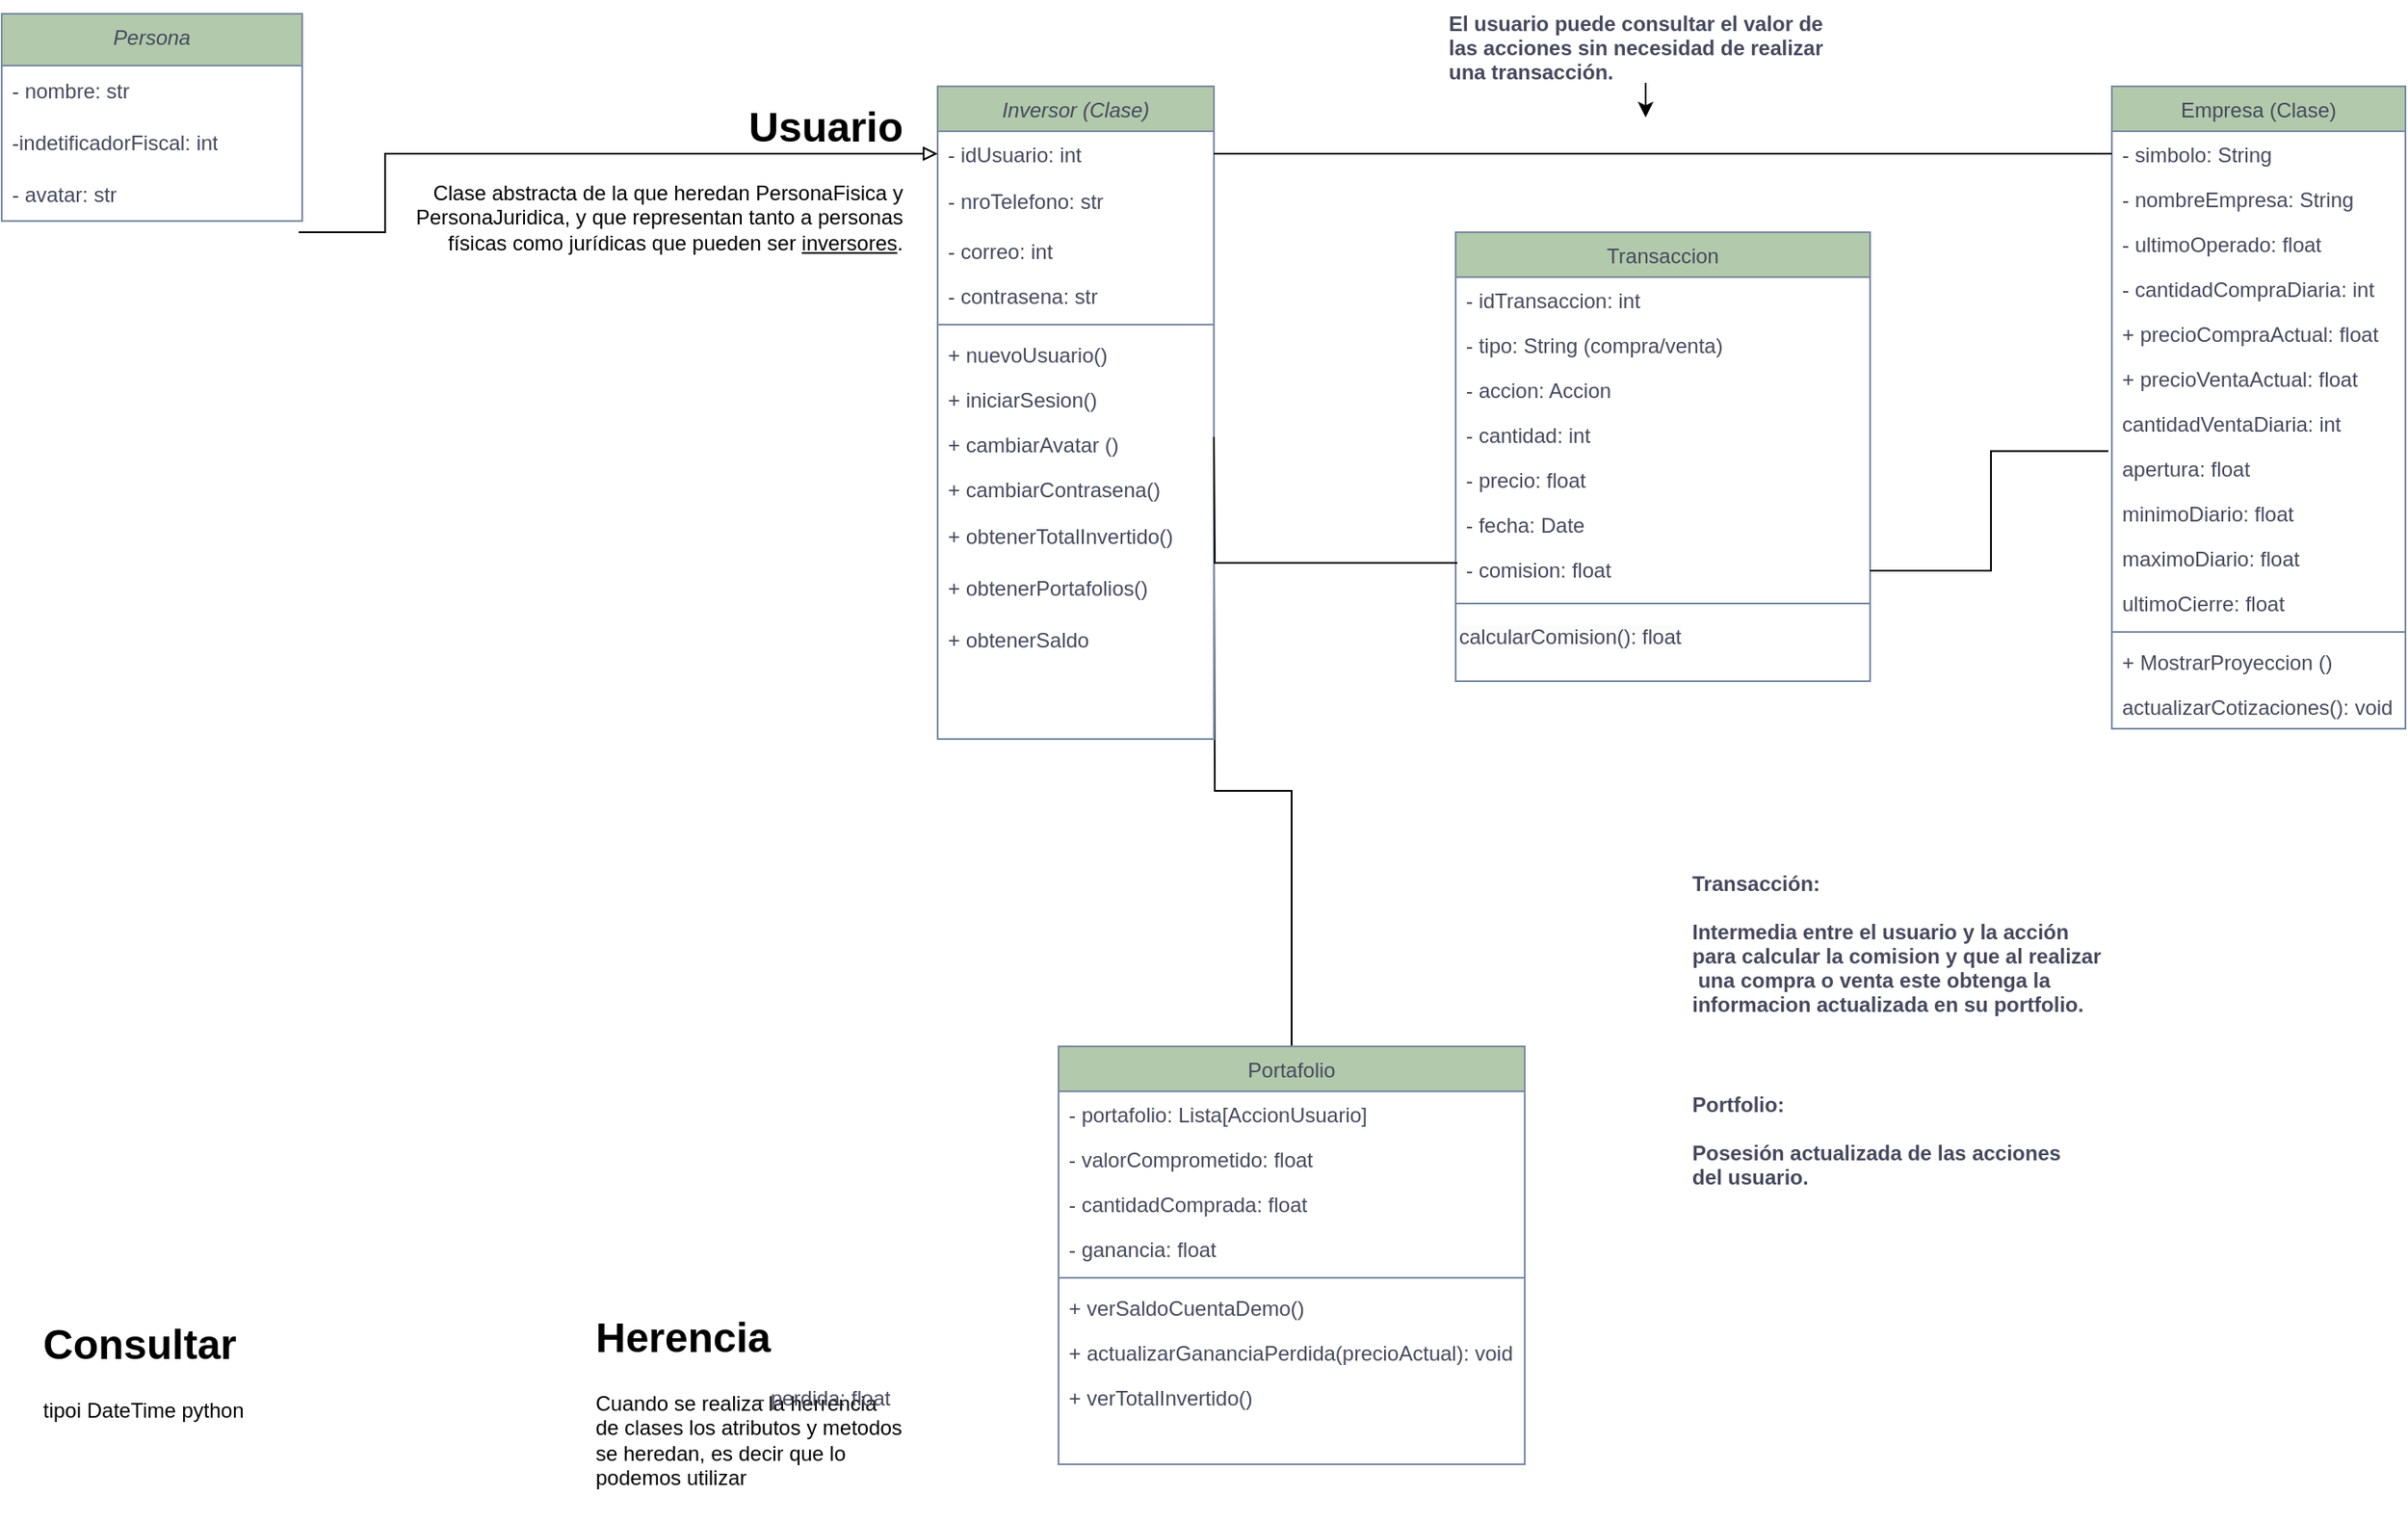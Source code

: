 <mxfile version="24.4.13" type="github">
  <diagram id="C5RBs43oDa-KdzZeNtuy" name="Page-1">
    <mxGraphModel dx="880" dy="444" grid="1" gridSize="10" guides="1" tooltips="1" connect="1" arrows="1" fold="1" page="1" pageScale="1" pageWidth="827" pageHeight="1169" math="0" shadow="0">
      <root>
        <mxCell id="WIyWlLk6GJQsqaUBKTNV-0" />
        <mxCell id="WIyWlLk6GJQsqaUBKTNV-1" parent="WIyWlLk6GJQsqaUBKTNV-0" />
        <mxCell id="mTbjINKqypKUPINs6Hyn-122" style="edgeStyle=orthogonalEdgeStyle;rounded=0;orthogonalLoop=1;jettySize=auto;html=1;entryX=1;entryY=0.5;entryDx=0;entryDy=0;endArrow=none;endFill=0;" parent="WIyWlLk6GJQsqaUBKTNV-1" source="mTbjINKqypKUPINs6Hyn-123" edge="1">
          <mxGeometry relative="1" as="geometry">
            <mxPoint x="730" y="321" as="targetPoint" />
          </mxGeometry>
        </mxCell>
        <mxCell id="mTbjINKqypKUPINs6Hyn-123" value="Portafolio" style="swimlane;fontStyle=0;align=center;verticalAlign=top;childLayout=stackLayout;horizontal=1;startSize=26;horizontalStack=0;resizeParent=1;resizeLast=0;collapsible=1;marginBottom=0;rounded=0;shadow=0;strokeWidth=1;labelBackgroundColor=none;fillColor=#B2C9AB;strokeColor=#788AA3;fontColor=#46495D;" parent="WIyWlLk6GJQsqaUBKTNV-1" vertex="1">
          <mxGeometry x="640" y="618" width="270" height="242" as="geometry">
            <mxRectangle x="340" y="380" width="170" height="26" as="alternateBounds" />
          </mxGeometry>
        </mxCell>
        <mxCell id="mTbjINKqypKUPINs6Hyn-124" value="- portafolio: Lista[AccionUsuario]" style="text;align=left;verticalAlign=top;spacingLeft=4;spacingRight=4;overflow=hidden;rotatable=0;points=[[0,0.5],[1,0.5]];portConstraint=eastwest;labelBackgroundColor=none;fontColor=#46495D;" parent="mTbjINKqypKUPINs6Hyn-123" vertex="1">
          <mxGeometry y="26" width="270" height="26" as="geometry" />
        </mxCell>
        <mxCell id="mTbjINKqypKUPINs6Hyn-125" value="- valorComprometido: float" style="text;align=left;verticalAlign=top;spacingLeft=4;spacingRight=4;overflow=hidden;rotatable=0;points=[[0,0.5],[1,0.5]];portConstraint=eastwest;labelBackgroundColor=none;fontColor=#46495D;" parent="mTbjINKqypKUPINs6Hyn-123" vertex="1">
          <mxGeometry y="52" width="270" height="26" as="geometry" />
        </mxCell>
        <mxCell id="mTbjINKqypKUPINs6Hyn-126" value="- cantidadComprada: float" style="text;align=left;verticalAlign=top;spacingLeft=4;spacingRight=4;overflow=hidden;rotatable=0;points=[[0,0.5],[1,0.5]];portConstraint=eastwest;labelBackgroundColor=none;fontColor=#46495D;" parent="mTbjINKqypKUPINs6Hyn-123" vertex="1">
          <mxGeometry y="78" width="270" height="26" as="geometry" />
        </mxCell>
        <mxCell id="mTbjINKqypKUPINs6Hyn-127" value="- ganancia: float" style="text;align=left;verticalAlign=top;spacingLeft=4;spacingRight=4;overflow=hidden;rotatable=0;points=[[0,0.5],[1,0.5]];portConstraint=eastwest;labelBackgroundColor=none;fontColor=#46495D;" parent="mTbjINKqypKUPINs6Hyn-123" vertex="1">
          <mxGeometry y="104" width="270" height="26" as="geometry" />
        </mxCell>
        <mxCell id="mTbjINKqypKUPINs6Hyn-129" value="" style="line;html=1;strokeWidth=1;align=left;verticalAlign=middle;spacingTop=-1;spacingLeft=3;spacingRight=3;rotatable=0;labelPosition=right;points=[];portConstraint=eastwest;labelBackgroundColor=none;fillColor=#B2C9AB;strokeColor=#788AA3;fontColor=#46495D;" parent="mTbjINKqypKUPINs6Hyn-123" vertex="1">
          <mxGeometry y="130" width="270" height="8" as="geometry" />
        </mxCell>
        <mxCell id="mTbjINKqypKUPINs6Hyn-130" value="+ verSaldoCuentaDemo()" style="text;align=left;verticalAlign=top;spacingLeft=4;spacingRight=4;overflow=hidden;rotatable=0;points=[[0,0.5],[1,0.5]];portConstraint=eastwest;labelBackgroundColor=none;fontColor=#46495D;" parent="mTbjINKqypKUPINs6Hyn-123" vertex="1">
          <mxGeometry y="138" width="270" height="26" as="geometry" />
        </mxCell>
        <mxCell id="mTbjINKqypKUPINs6Hyn-131" value="+ actualizarGananciaPerdida(precioActual): void" style="text;align=left;verticalAlign=top;spacingLeft=4;spacingRight=4;overflow=hidden;rotatable=0;points=[[0,0.5],[1,0.5]];portConstraint=eastwest;labelBackgroundColor=none;fontColor=#46495D;" parent="mTbjINKqypKUPINs6Hyn-123" vertex="1">
          <mxGeometry y="164" width="270" height="26" as="geometry" />
        </mxCell>
        <mxCell id="mTbjINKqypKUPINs6Hyn-132" value="+ verTotalInvertido()" style="text;align=left;verticalAlign=top;spacingLeft=4;spacingRight=4;overflow=hidden;rotatable=0;points=[[0,0.5],[1,0.5]];portConstraint=eastwest;labelBackgroundColor=none;fontColor=#46495D;" parent="mTbjINKqypKUPINs6Hyn-123" vertex="1">
          <mxGeometry y="190" width="270" height="26" as="geometry" />
        </mxCell>
        <mxCell id="mTbjINKqypKUPINs6Hyn-133" value="Empresa (Clase)" style="swimlane;fontStyle=0;align=center;verticalAlign=top;childLayout=stackLayout;horizontal=1;startSize=26;horizontalStack=0;resizeParent=1;resizeLast=0;collapsible=1;marginBottom=0;rounded=0;shadow=0;strokeWidth=1;labelBackgroundColor=none;fillColor=#B2C9AB;strokeColor=#788AA3;fontColor=#46495D;" parent="WIyWlLk6GJQsqaUBKTNV-1" vertex="1">
          <mxGeometry x="1250" y="62" width="170" height="372" as="geometry">
            <mxRectangle x="550" y="140" width="160" height="26" as="alternateBounds" />
          </mxGeometry>
        </mxCell>
        <mxCell id="mTbjINKqypKUPINs6Hyn-134" value="- simbolo: String" style="text;align=left;verticalAlign=top;spacingLeft=4;spacingRight=4;overflow=hidden;rotatable=0;points=[[0,0.5],[1,0.5]];portConstraint=eastwest;labelBackgroundColor=none;fontColor=#46495D;" parent="mTbjINKqypKUPINs6Hyn-133" vertex="1">
          <mxGeometry y="26" width="170" height="26" as="geometry" />
        </mxCell>
        <mxCell id="mTbjINKqypKUPINs6Hyn-135" value="- nombreEmpresa: String" style="text;align=left;verticalAlign=top;spacingLeft=4;spacingRight=4;overflow=hidden;rotatable=0;points=[[0,0.5],[1,0.5]];portConstraint=eastwest;rounded=0;shadow=0;html=0;labelBackgroundColor=none;fontColor=#46495D;" parent="mTbjINKqypKUPINs6Hyn-133" vertex="1">
          <mxGeometry y="52" width="170" height="26" as="geometry" />
        </mxCell>
        <mxCell id="mTbjINKqypKUPINs6Hyn-136" value="- ultimoOperado: float" style="text;align=left;verticalAlign=top;spacingLeft=4;spacingRight=4;overflow=hidden;rotatable=0;points=[[0,0.5],[1,0.5]];portConstraint=eastwest;rounded=0;shadow=0;html=0;labelBackgroundColor=none;fontColor=#46495D;" parent="mTbjINKqypKUPINs6Hyn-133" vertex="1">
          <mxGeometry y="78" width="170" height="26" as="geometry" />
        </mxCell>
        <mxCell id="mTbjINKqypKUPINs6Hyn-137" value="- cantidadCompraDiaria: int" style="text;align=left;verticalAlign=top;spacingLeft=4;spacingRight=4;overflow=hidden;rotatable=0;points=[[0,0.5],[1,0.5]];portConstraint=eastwest;rounded=0;shadow=0;html=0;labelBackgroundColor=none;fontColor=#46495D;" parent="mTbjINKqypKUPINs6Hyn-133" vertex="1">
          <mxGeometry y="104" width="170" height="26" as="geometry" />
        </mxCell>
        <mxCell id="mTbjINKqypKUPINs6Hyn-138" value="+ precioCompraActual: float" style="text;align=left;verticalAlign=top;spacingLeft=4;spacingRight=4;overflow=hidden;rotatable=0;points=[[0,0.5],[1,0.5]];portConstraint=eastwest;rounded=0;shadow=0;html=0;labelBackgroundColor=none;fontColor=#46495D;" parent="mTbjINKqypKUPINs6Hyn-133" vertex="1">
          <mxGeometry y="130" width="170" height="26" as="geometry" />
        </mxCell>
        <mxCell id="mTbjINKqypKUPINs6Hyn-139" value="+ precioVentaActual: float" style="text;align=left;verticalAlign=top;spacingLeft=4;spacingRight=4;overflow=hidden;rotatable=0;points=[[0,0.5],[1,0.5]];portConstraint=eastwest;rounded=0;shadow=0;html=0;labelBackgroundColor=none;fontColor=#46495D;" parent="mTbjINKqypKUPINs6Hyn-133" vertex="1">
          <mxGeometry y="156" width="170" height="26" as="geometry" />
        </mxCell>
        <mxCell id="mTbjINKqypKUPINs6Hyn-140" value="cantidadVentaDiaria: int" style="text;align=left;verticalAlign=top;spacingLeft=4;spacingRight=4;overflow=hidden;rotatable=0;points=[[0,0.5],[1,0.5]];portConstraint=eastwest;rounded=0;shadow=0;html=0;labelBackgroundColor=none;fontColor=#46495D;" parent="mTbjINKqypKUPINs6Hyn-133" vertex="1">
          <mxGeometry y="182" width="170" height="26" as="geometry" />
        </mxCell>
        <mxCell id="mTbjINKqypKUPINs6Hyn-141" value="apertura: float" style="text;align=left;verticalAlign=top;spacingLeft=4;spacingRight=4;overflow=hidden;rotatable=0;points=[[0,0.5],[1,0.5]];portConstraint=eastwest;rounded=0;shadow=0;html=0;labelBackgroundColor=none;fontColor=#46495D;" parent="mTbjINKqypKUPINs6Hyn-133" vertex="1">
          <mxGeometry y="208" width="170" height="26" as="geometry" />
        </mxCell>
        <mxCell id="mTbjINKqypKUPINs6Hyn-142" value="minimoDiario: float" style="text;align=left;verticalAlign=top;spacingLeft=4;spacingRight=4;overflow=hidden;rotatable=0;points=[[0,0.5],[1,0.5]];portConstraint=eastwest;rounded=0;shadow=0;html=0;labelBackgroundColor=none;fontColor=#46495D;" parent="mTbjINKqypKUPINs6Hyn-133" vertex="1">
          <mxGeometry y="234" width="170" height="26" as="geometry" />
        </mxCell>
        <mxCell id="mTbjINKqypKUPINs6Hyn-143" value="maximoDiario: float" style="text;align=left;verticalAlign=top;spacingLeft=4;spacingRight=4;overflow=hidden;rotatable=0;points=[[0,0.5],[1,0.5]];portConstraint=eastwest;rounded=0;shadow=0;html=0;labelBackgroundColor=none;fontColor=#46495D;" parent="mTbjINKqypKUPINs6Hyn-133" vertex="1">
          <mxGeometry y="260" width="170" height="26" as="geometry" />
        </mxCell>
        <mxCell id="mTbjINKqypKUPINs6Hyn-144" value="ultimoCierre: float" style="text;align=left;verticalAlign=top;spacingLeft=4;spacingRight=4;overflow=hidden;rotatable=0;points=[[0,0.5],[1,0.5]];portConstraint=eastwest;rounded=0;shadow=0;html=0;labelBackgroundColor=none;fontColor=#46495D;" parent="mTbjINKqypKUPINs6Hyn-133" vertex="1">
          <mxGeometry y="286" width="170" height="26" as="geometry" />
        </mxCell>
        <mxCell id="mTbjINKqypKUPINs6Hyn-145" value="" style="line;html=1;strokeWidth=1;align=left;verticalAlign=middle;spacingTop=-1;spacingLeft=3;spacingRight=3;rotatable=0;labelPosition=right;points=[];portConstraint=eastwest;labelBackgroundColor=none;fillColor=#B2C9AB;strokeColor=#788AA3;fontColor=#46495D;" parent="mTbjINKqypKUPINs6Hyn-133" vertex="1">
          <mxGeometry y="312" width="170" height="8" as="geometry" />
        </mxCell>
        <mxCell id="mTbjINKqypKUPINs6Hyn-146" value="+ MostrarProyeccion ()" style="text;align=left;verticalAlign=top;spacingLeft=4;spacingRight=4;overflow=hidden;rotatable=0;points=[[0,0.5],[1,0.5]];portConstraint=eastwest;labelBackgroundColor=none;fontColor=#46495D;" parent="mTbjINKqypKUPINs6Hyn-133" vertex="1">
          <mxGeometry y="320" width="170" height="26" as="geometry" />
        </mxCell>
        <mxCell id="mTbjINKqypKUPINs6Hyn-147" value="actualizarCotizaciones(): void" style="text;align=left;verticalAlign=top;spacingLeft=4;spacingRight=4;overflow=hidden;rotatable=0;points=[[0,0.5],[1,0.5]];portConstraint=eastwest;labelBackgroundColor=none;fontColor=#46495D;" parent="mTbjINKqypKUPINs6Hyn-133" vertex="1">
          <mxGeometry y="346" width="170" height="26" as="geometry" />
        </mxCell>
        <mxCell id="mTbjINKqypKUPINs6Hyn-148" value="Transaccion" style="swimlane;fontStyle=0;align=center;verticalAlign=top;childLayout=stackLayout;horizontal=1;startSize=26;horizontalStack=0;resizeParent=1;resizeLast=0;collapsible=1;marginBottom=0;rounded=0;shadow=0;strokeWidth=1;labelBackgroundColor=none;fillColor=#B2C9AB;strokeColor=#788AA3;fontColor=#46495D;" parent="WIyWlLk6GJQsqaUBKTNV-1" vertex="1">
          <mxGeometry x="870" y="146.5" width="240" height="260" as="geometry">
            <mxRectangle x="340" y="380" width="170" height="26" as="alternateBounds" />
          </mxGeometry>
        </mxCell>
        <mxCell id="YXhiLBMvyIJzazphp1n1-17" value="- idTransaccion: int" style="text;align=left;verticalAlign=top;spacingLeft=4;spacingRight=4;overflow=hidden;rotatable=0;points=[[0,0.5],[1,0.5]];portConstraint=eastwest;rounded=0;shadow=0;html=0;labelBackgroundColor=none;fontColor=#46495D;" parent="mTbjINKqypKUPINs6Hyn-148" vertex="1">
          <mxGeometry y="26" width="240" height="26" as="geometry" />
        </mxCell>
        <mxCell id="YXhiLBMvyIJzazphp1n1-18" value="- tipo: String (compra/venta)" style="text;align=left;verticalAlign=top;spacingLeft=4;spacingRight=4;overflow=hidden;rotatable=0;points=[[0,0.5],[1,0.5]];portConstraint=eastwest;rounded=0;shadow=0;html=0;labelBackgroundColor=none;fontColor=#46495D;" parent="mTbjINKqypKUPINs6Hyn-148" vertex="1">
          <mxGeometry y="52" width="240" height="26" as="geometry" />
        </mxCell>
        <mxCell id="YXhiLBMvyIJzazphp1n1-19" value="- accion: Accion" style="text;align=left;verticalAlign=top;spacingLeft=4;spacingRight=4;overflow=hidden;rotatable=0;points=[[0,0.5],[1,0.5]];portConstraint=eastwest;rounded=0;shadow=0;html=0;labelBackgroundColor=none;fontColor=#46495D;" parent="mTbjINKqypKUPINs6Hyn-148" vertex="1">
          <mxGeometry y="78" width="240" height="26" as="geometry" />
        </mxCell>
        <mxCell id="YXhiLBMvyIJzazphp1n1-20" value="- cantidad: int" style="text;align=left;verticalAlign=top;spacingLeft=4;spacingRight=4;overflow=hidden;rotatable=0;points=[[0,0.5],[1,0.5]];portConstraint=eastwest;rounded=0;shadow=0;html=0;labelBackgroundColor=none;fontColor=#46495D;" parent="mTbjINKqypKUPINs6Hyn-148" vertex="1">
          <mxGeometry y="104" width="240" height="26" as="geometry" />
        </mxCell>
        <mxCell id="YXhiLBMvyIJzazphp1n1-21" value="- precio: float" style="text;align=left;verticalAlign=top;spacingLeft=4;spacingRight=4;overflow=hidden;rotatable=0;points=[[0,0.5],[1,0.5]];portConstraint=eastwest;rounded=0;shadow=0;html=0;labelBackgroundColor=none;fontColor=#46495D;" parent="mTbjINKqypKUPINs6Hyn-148" vertex="1">
          <mxGeometry y="130" width="240" height="26" as="geometry" />
        </mxCell>
        <mxCell id="YXhiLBMvyIJzazphp1n1-22" value="- fecha: Date" style="text;align=left;verticalAlign=top;spacingLeft=4;spacingRight=4;overflow=hidden;rotatable=0;points=[[0,0.5],[1,0.5]];portConstraint=eastwest;rounded=0;shadow=0;html=0;labelBackgroundColor=none;fontColor=#46495D;" parent="mTbjINKqypKUPINs6Hyn-148" vertex="1">
          <mxGeometry y="156" width="240" height="26" as="geometry" />
        </mxCell>
        <mxCell id="mTbjINKqypKUPINs6Hyn-151" value="- comision: float" style="text;align=left;verticalAlign=top;spacingLeft=4;spacingRight=4;overflow=hidden;rotatable=0;points=[[0,0.5],[1,0.5]];portConstraint=eastwest;labelBackgroundColor=none;fontColor=#46495D;" parent="mTbjINKqypKUPINs6Hyn-148" vertex="1">
          <mxGeometry y="182" width="240" height="28" as="geometry" />
        </mxCell>
        <mxCell id="mTbjINKqypKUPINs6Hyn-152" value="" style="line;html=1;strokeWidth=1;align=left;verticalAlign=middle;spacingTop=-1;spacingLeft=3;spacingRight=3;rotatable=0;labelPosition=right;points=[];portConstraint=eastwest;labelBackgroundColor=none;fillColor=#B2C9AB;strokeColor=#788AA3;fontColor=#46495D;" parent="mTbjINKqypKUPINs6Hyn-148" vertex="1">
          <mxGeometry y="210" width="240" height="10" as="geometry" />
        </mxCell>
        <mxCell id="mTbjINKqypKUPINs6Hyn-153" value="&lt;span style=&quot;color: rgb(70, 73, 93); font-family: Helvetica; font-size: 12px; font-style: normal; font-variant-ligatures: normal; font-variant-caps: normal; font-weight: 400; letter-spacing: normal; orphans: 2; text-align: left; text-indent: 0px; text-transform: none; widows: 2; word-spacing: 0px; -webkit-text-stroke-width: 0px; white-space: nowrap; background-color: rgb(251, 251, 251); text-decoration-thickness: initial; text-decoration-style: initial; text-decoration-color: initial; display: inline !important; float: none;&quot;&gt;calcularComision(): float&lt;/span&gt;" style="text;whiteSpace=wrap;html=1;" parent="mTbjINKqypKUPINs6Hyn-148" vertex="1">
          <mxGeometry y="220" width="240" height="40" as="geometry" />
        </mxCell>
        <mxCell id="mTbjINKqypKUPINs6Hyn-154" value="Inversor (Clase)" style="swimlane;fontStyle=2;align=center;verticalAlign=top;childLayout=stackLayout;horizontal=1;startSize=26;horizontalStack=0;resizeParent=1;resizeLast=0;collapsible=1;marginBottom=0;rounded=0;shadow=0;strokeWidth=1;fillColor=#B2C9AB;strokeColor=#788AA3;labelBackgroundColor=none;fontColor=#46495D;" parent="WIyWlLk6GJQsqaUBKTNV-1" vertex="1">
          <mxGeometry x="570" y="62" width="160" height="378" as="geometry">
            <mxRectangle x="230" y="140" width="160" height="26" as="alternateBounds" />
          </mxGeometry>
        </mxCell>
        <mxCell id="mTbjINKqypKUPINs6Hyn-155" value="- idUsuario: int" style="text;align=left;verticalAlign=top;spacingLeft=4;spacingRight=4;overflow=hidden;rotatable=0;points=[[0,0.5],[1,0.5]];portConstraint=eastwest;labelBackgroundColor=none;fontColor=#46495D;" parent="mTbjINKqypKUPINs6Hyn-154" vertex="1">
          <mxGeometry y="26" width="160" height="26" as="geometry" />
        </mxCell>
        <mxCell id="O21Rg3iqXLTgUqLZNzkE-18" value="- nroTelefono: str" style="text;strokeColor=none;fillColor=none;align=left;verticalAlign=middle;spacingLeft=4;spacingRight=4;overflow=hidden;points=[[0,0.5],[1,0.5]];portConstraint=eastwest;rotatable=0;whiteSpace=wrap;html=1;fontFamily=Helvetica;fontSize=12;fontColor=#46495D;fontStyle=0;labelBackgroundColor=none;" parent="mTbjINKqypKUPINs6Hyn-154" vertex="1">
          <mxGeometry y="52" width="160" height="30" as="geometry" />
        </mxCell>
        <mxCell id="mTbjINKqypKUPINs6Hyn-162" value="- correo: int" style="text;align=left;verticalAlign=top;spacingLeft=4;spacingRight=4;overflow=hidden;rotatable=0;points=[[0,0.5],[1,0.5]];portConstraint=eastwest;rounded=0;shadow=0;html=0;labelBackgroundColor=none;fontColor=#46495D;" parent="mTbjINKqypKUPINs6Hyn-154" vertex="1">
          <mxGeometry y="82" width="160" height="26" as="geometry" />
        </mxCell>
        <mxCell id="mTbjINKqypKUPINs6Hyn-164" value="- contrasena: str" style="text;align=left;verticalAlign=top;spacingLeft=4;spacingRight=4;overflow=hidden;rotatable=0;points=[[0,0.5],[1,0.5]];portConstraint=eastwest;rounded=0;shadow=0;html=0;labelBackgroundColor=none;fontColor=#46495D;" parent="mTbjINKqypKUPINs6Hyn-154" vertex="1">
          <mxGeometry y="108" width="160" height="26" as="geometry" />
        </mxCell>
        <mxCell id="mTbjINKqypKUPINs6Hyn-165" value="" style="line;html=1;strokeWidth=1;align=left;verticalAlign=middle;spacingTop=-1;spacingLeft=3;spacingRight=3;rotatable=0;labelPosition=right;points=[];portConstraint=eastwest;labelBackgroundColor=none;fillColor=#B2C9AB;strokeColor=#788AA3;fontColor=#46495D;" parent="mTbjINKqypKUPINs6Hyn-154" vertex="1">
          <mxGeometry y="134" width="160" height="8" as="geometry" />
        </mxCell>
        <mxCell id="mTbjINKqypKUPINs6Hyn-166" value="+ nuevoUsuario()" style="text;align=left;verticalAlign=top;spacingLeft=4;spacingRight=4;overflow=hidden;rotatable=0;points=[[0,0.5],[1,0.5]];portConstraint=eastwest;labelBackgroundColor=none;fontColor=#46495D;" parent="mTbjINKqypKUPINs6Hyn-154" vertex="1">
          <mxGeometry y="142" width="160" height="26" as="geometry" />
        </mxCell>
        <mxCell id="mTbjINKqypKUPINs6Hyn-167" value="+ iniciarSesion()" style="text;align=left;verticalAlign=top;spacingLeft=4;spacingRight=4;overflow=hidden;rotatable=0;points=[[0,0.5],[1,0.5]];portConstraint=eastwest;labelBackgroundColor=none;fontColor=#46495D;" parent="mTbjINKqypKUPINs6Hyn-154" vertex="1">
          <mxGeometry y="168" width="160" height="26" as="geometry" />
        </mxCell>
        <mxCell id="mTbjINKqypKUPINs6Hyn-168" value="+ cambiarAvatar ()" style="text;align=left;verticalAlign=top;spacingLeft=4;spacingRight=4;overflow=hidden;rotatable=0;points=[[0,0.5],[1,0.5]];portConstraint=eastwest;labelBackgroundColor=none;fontColor=#46495D;" parent="mTbjINKqypKUPINs6Hyn-154" vertex="1">
          <mxGeometry y="194" width="160" height="26" as="geometry" />
        </mxCell>
        <mxCell id="mTbjINKqypKUPINs6Hyn-169" value="+ cambiarContrasena()" style="text;align=left;verticalAlign=top;spacingLeft=4;spacingRight=4;overflow=hidden;rotatable=0;points=[[0,0.5],[1,0.5]];portConstraint=eastwest;labelBackgroundColor=none;fontColor=#46495D;" parent="mTbjINKqypKUPINs6Hyn-154" vertex="1">
          <mxGeometry y="220" width="160" height="26" as="geometry" />
        </mxCell>
        <mxCell id="t89FGCKtv_TSO_w-eXg2-5" value="+ obtenerTotalInvertido()" style="text;strokeColor=none;fillColor=none;align=left;verticalAlign=middle;spacingLeft=4;spacingRight=4;overflow=hidden;points=[[0,0.5],[1,0.5]];portConstraint=eastwest;rotatable=0;whiteSpace=wrap;html=1;fontFamily=Helvetica;fontSize=12;fontColor=#46495D;fontStyle=0;labelBackgroundColor=none;" parent="mTbjINKqypKUPINs6Hyn-154" vertex="1">
          <mxGeometry y="246" width="160" height="30" as="geometry" />
        </mxCell>
        <mxCell id="t89FGCKtv_TSO_w-eXg2-4" value="+ obtenerPortafolios()" style="text;strokeColor=none;fillColor=none;align=left;verticalAlign=middle;spacingLeft=4;spacingRight=4;overflow=hidden;points=[[0,0.5],[1,0.5]];portConstraint=eastwest;rotatable=0;whiteSpace=wrap;html=1;fontFamily=Helvetica;fontSize=12;fontColor=#46495D;fontStyle=0;labelBackgroundColor=none;" parent="mTbjINKqypKUPINs6Hyn-154" vertex="1">
          <mxGeometry y="276" width="160" height="30" as="geometry" />
        </mxCell>
        <mxCell id="t89FGCKtv_TSO_w-eXg2-3" value="+ obtenerSaldo" style="text;strokeColor=none;fillColor=none;align=left;verticalAlign=middle;spacingLeft=4;spacingRight=4;overflow=hidden;points=[[0,0.5],[1,0.5]];portConstraint=eastwest;rotatable=0;whiteSpace=wrap;html=1;fontFamily=Helvetica;fontSize=12;fontColor=#46495D;fontStyle=0;labelBackgroundColor=none;" parent="mTbjINKqypKUPINs6Hyn-154" vertex="1">
          <mxGeometry y="306" width="160" height="30" as="geometry" />
        </mxCell>
        <mxCell id="mTbjINKqypKUPINs6Hyn-239" style="edgeStyle=orthogonalEdgeStyle;rounded=0;orthogonalLoop=1;jettySize=auto;html=1;exitX=1;exitY=0.5;exitDx=0;exitDy=0;entryX=0.004;entryY=0.339;entryDx=0;entryDy=0;entryPerimeter=0;endArrow=none;endFill=0;" parent="WIyWlLk6GJQsqaUBKTNV-1" target="mTbjINKqypKUPINs6Hyn-151" edge="1">
          <mxGeometry relative="1" as="geometry">
            <mxPoint x="730.0" y="265" as="sourcePoint" />
          </mxGeometry>
        </mxCell>
        <mxCell id="mTbjINKqypKUPINs6Hyn-240" style="edgeStyle=orthogonalEdgeStyle;rounded=0;orthogonalLoop=1;jettySize=auto;html=1;entryX=-0.012;entryY=0.126;entryDx=0;entryDy=0;entryPerimeter=0;endArrow=none;endFill=0;" parent="WIyWlLk6GJQsqaUBKTNV-1" source="mTbjINKqypKUPINs6Hyn-151" target="mTbjINKqypKUPINs6Hyn-141" edge="1">
          <mxGeometry relative="1" as="geometry" />
        </mxCell>
        <mxCell id="mTbjINKqypKUPINs6Hyn-253" value="Transacción:&#xa;&#xa;Intermedia entre el usuario y la acción&#xa;para calcular la comision y que al realizar&#xa; una compra o venta este obtenga la &#xa;informacion actualizada en su portfolio." style="text;align=left;verticalAlign=top;spacingLeft=4;spacingRight=4;overflow=hidden;rotatable=0;points=[[0,0.5],[1,0.5]];portConstraint=eastwest;labelBackgroundColor=none;fontColor=#46495D;fontStyle=1" parent="WIyWlLk6GJQsqaUBKTNV-1" vertex="1">
          <mxGeometry x="1001" y="510" width="269" height="128" as="geometry" />
        </mxCell>
        <mxCell id="mTbjINKqypKUPINs6Hyn-254" value="Portfolio:&#xa;&#xa;Posesión actualizada de las acciones&#xa;del usuario." style="text;align=left;verticalAlign=top;spacingLeft=4;spacingRight=4;overflow=hidden;rotatable=0;points=[[0,0.5],[1,0.5]];portConstraint=eastwest;labelBackgroundColor=none;fontColor=#46495D;fontStyle=1" parent="WIyWlLk6GJQsqaUBKTNV-1" vertex="1">
          <mxGeometry x="1001" y="638" width="259" height="128" as="geometry" />
        </mxCell>
        <mxCell id="mTbjINKqypKUPINs6Hyn-255" style="edgeStyle=orthogonalEdgeStyle;rounded=0;orthogonalLoop=1;jettySize=auto;html=1;exitX=1;exitY=0.5;exitDx=0;exitDy=0;entryX=0;entryY=0.5;entryDx=0;entryDy=0;endArrow=block;endFill=0;" parent="WIyWlLk6GJQsqaUBKTNV-1" target="mTbjINKqypKUPINs6Hyn-155" edge="1">
          <mxGeometry relative="1" as="geometry">
            <Array as="points">
              <mxPoint x="250" y="146" />
              <mxPoint x="250" y="101" />
            </Array>
            <mxPoint x="200" y="146.5" as="sourcePoint" />
          </mxGeometry>
        </mxCell>
        <mxCell id="mTbjINKqypKUPINs6Hyn-256" style="edgeStyle=orthogonalEdgeStyle;rounded=0;orthogonalLoop=1;jettySize=auto;html=1;exitX=1;exitY=0.5;exitDx=0;exitDy=0;endArrow=none;endFill=0;" parent="WIyWlLk6GJQsqaUBKTNV-1" source="mTbjINKqypKUPINs6Hyn-155" target="mTbjINKqypKUPINs6Hyn-134" edge="1">
          <mxGeometry relative="1" as="geometry" />
        </mxCell>
        <mxCell id="mTbjINKqypKUPINs6Hyn-258" style="edgeStyle=orthogonalEdgeStyle;rounded=0;orthogonalLoop=1;jettySize=auto;html=1;" parent="WIyWlLk6GJQsqaUBKTNV-1" edge="1">
          <mxGeometry relative="1" as="geometry">
            <mxPoint x="980" y="80" as="targetPoint" />
            <mxPoint x="980" y="60" as="sourcePoint" />
          </mxGeometry>
        </mxCell>
        <mxCell id="mTbjINKqypKUPINs6Hyn-257" value="El usuario puede consultar el valor de&#xa;las acciones sin necesidad de realizar&#xa;una transacción." style="text;align=left;verticalAlign=top;spacingLeft=4;spacingRight=4;overflow=hidden;rotatable=0;points=[[0,0.5],[1,0.5]];portConstraint=eastwest;labelBackgroundColor=none;fontColor=#46495D;fontStyle=1" parent="WIyWlLk6GJQsqaUBKTNV-1" vertex="1">
          <mxGeometry x="860" y="12" width="240" height="50" as="geometry" />
        </mxCell>
        <mxCell id="O21Rg3iqXLTgUqLZNzkE-0" value="Persona" style="swimlane;fontStyle=2;childLayout=stackLayout;horizontal=1;startSize=30;horizontalStack=0;resizeParent=1;resizeParentMax=0;resizeLast=0;collapsible=1;marginBottom=0;whiteSpace=wrap;html=1;fillColor=#B2C9AB;strokeColor=#788AA3;fontColor=#46495D;rounded=0;shadow=0;strokeWidth=1;align=center;verticalAlign=top;fontFamily=Helvetica;fontSize=12;labelBackgroundColor=none;" parent="WIyWlLk6GJQsqaUBKTNV-1" vertex="1">
          <mxGeometry x="28" y="20" width="174" height="120" as="geometry" />
        </mxCell>
        <mxCell id="O21Rg3iqXLTgUqLZNzkE-2" value="- nombre: str" style="text;strokeColor=none;fillColor=none;align=left;verticalAlign=middle;spacingLeft=4;spacingRight=4;overflow=hidden;points=[[0,0.5],[1,0.5]];portConstraint=eastwest;rotatable=0;whiteSpace=wrap;html=1;fontFamily=Helvetica;fontSize=12;fontColor=#46495D;fontStyle=0;labelBackgroundColor=none;" parent="O21Rg3iqXLTgUqLZNzkE-0" vertex="1">
          <mxGeometry y="30" width="174" height="30" as="geometry" />
        </mxCell>
        <mxCell id="t89FGCKtv_TSO_w-eXg2-7" value="-indetificadorFiscal: int" style="text;strokeColor=none;fillColor=none;align=left;verticalAlign=middle;spacingLeft=4;spacingRight=4;overflow=hidden;points=[[0,0.5],[1,0.5]];portConstraint=eastwest;rotatable=0;whiteSpace=wrap;html=1;fontFamily=Helvetica;fontSize=12;fontColor=#46495D;fontStyle=0;labelBackgroundColor=none;" parent="O21Rg3iqXLTgUqLZNzkE-0" vertex="1">
          <mxGeometry y="60" width="174" height="30" as="geometry" />
        </mxCell>
        <mxCell id="O21Rg3iqXLTgUqLZNzkE-20" value="- avatar: str" style="text;strokeColor=none;fillColor=none;align=left;verticalAlign=middle;spacingLeft=4;spacingRight=4;overflow=hidden;points=[[0,0.5],[1,0.5]];portConstraint=eastwest;rotatable=0;whiteSpace=wrap;html=1;fontFamily=Helvetica;fontSize=12;fontColor=#46495D;fontStyle=0;labelBackgroundColor=none;" parent="O21Rg3iqXLTgUqLZNzkE-0" vertex="1">
          <mxGeometry y="90" width="174" height="30" as="geometry" />
        </mxCell>
        <mxCell id="O21Rg3iqXLTgUqLZNzkE-17" value="&lt;h1 style=&quot;margin-top: 0px;&quot;&gt;Consultar&lt;/h1&gt;&lt;p&gt;tipoi DateTime python&lt;/p&gt;&lt;p&gt;&lt;br&gt;&lt;/p&gt;" style="text;html=1;whiteSpace=wrap;overflow=hidden;rounded=0;" parent="WIyWlLk6GJQsqaUBKTNV-1" vertex="1">
          <mxGeometry x="50" y="770" width="180" height="120" as="geometry" />
        </mxCell>
        <mxCell id="O21Rg3iqXLTgUqLZNzkE-46" value="&lt;h1 style=&quot;margin-top: 0px;&quot;&gt;Herencia&lt;/h1&gt;&lt;div&gt;Cuando se realiza la herrencia de clases los atributos y metodos se heredan, es decir que lo podemos utilizar&lt;/div&gt;" style="text;html=1;whiteSpace=wrap;overflow=hidden;rounded=0;" parent="WIyWlLk6GJQsqaUBKTNV-1" vertex="1">
          <mxGeometry x="370" y="766" width="180" height="120" as="geometry" />
        </mxCell>
        <mxCell id="t89FGCKtv_TSO_w-eXg2-1" value="&lt;h1 align=&quot;right&quot; style=&quot;margin-top: 0px;&quot;&gt;Usuario&lt;/h1&gt;&lt;p align=&quot;right&quot;&gt;Clase abstracta de la que heredan PersonaFisica y PersonaJuridica, y que representan tanto a personas físicas como jurídicas que pueden ser &lt;u&gt;inversores&lt;/u&gt;. &lt;br&gt;&lt;/p&gt;" style="text;html=1;whiteSpace=wrap;overflow=hidden;rounded=0;" parent="WIyWlLk6GJQsqaUBKTNV-1" vertex="1">
          <mxGeometry x="230" y="65" width="320" height="120" as="geometry" />
        </mxCell>
        <mxCell id="mTbjINKqypKUPINs6Hyn-128" value="- perdida: float" style="text;align=left;verticalAlign=top;spacingLeft=4;spacingRight=4;overflow=hidden;rotatable=0;points=[[0,0.5],[1,0.5]];portConstraint=eastwest;labelBackgroundColor=none;fontColor=#46495D;" parent="WIyWlLk6GJQsqaUBKTNV-1" vertex="1">
          <mxGeometry x="460" y="808" width="270" height="26" as="geometry" />
        </mxCell>
      </root>
    </mxGraphModel>
  </diagram>
</mxfile>
